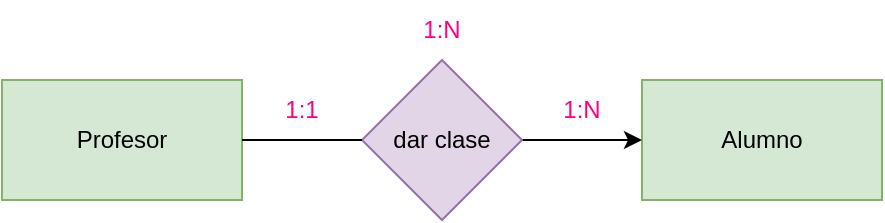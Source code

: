 <mxfile version="20.3.6" type="github">
  <diagram id="21FU1EyPPhtnB7x6T-I3" name="Page-1">
    <mxGraphModel dx="1381" dy="774" grid="1" gridSize="10" guides="1" tooltips="1" connect="1" arrows="1" fold="1" page="1" pageScale="1" pageWidth="850" pageHeight="1100" math="0" shadow="0">
      <root>
        <mxCell id="0" />
        <mxCell id="1" parent="0" />
        <mxCell id="ePKvqicKysWFTNuMnLlp-1" value="Profesor" style="rounded=0;whiteSpace=wrap;html=1;fillColor=#d5e8d4;strokeColor=#82b366;" vertex="1" parent="1">
          <mxGeometry x="80" y="130" width="120" height="60" as="geometry" />
        </mxCell>
        <mxCell id="ePKvqicKysWFTNuMnLlp-2" value="Alumno" style="rounded=0;whiteSpace=wrap;html=1;fillColor=#d5e8d4;strokeColor=#82b366;" vertex="1" parent="1">
          <mxGeometry x="400" y="130" width="120" height="60" as="geometry" />
        </mxCell>
        <mxCell id="ePKvqicKysWFTNuMnLlp-3" style="edgeStyle=orthogonalEdgeStyle;rounded=0;orthogonalLoop=1;jettySize=auto;html=1;exitX=1;exitY=0.5;exitDx=0;exitDy=0;strokeColor=#000000;fontColor=#FF0080;" edge="1" parent="1" source="ePKvqicKysWFTNuMnLlp-4" target="ePKvqicKysWFTNuMnLlp-2">
          <mxGeometry relative="1" as="geometry" />
        </mxCell>
        <mxCell id="ePKvqicKysWFTNuMnLlp-4" value="dar clase" style="rhombus;whiteSpace=wrap;html=1;fillColor=#e1d5e7;strokeColor=#9673a6;" vertex="1" parent="1">
          <mxGeometry x="260" y="120" width="80" height="80" as="geometry" />
        </mxCell>
        <mxCell id="ePKvqicKysWFTNuMnLlp-5" value="1:1" style="text;html=1;align=center;verticalAlign=middle;whiteSpace=wrap;rounded=0;fontColor=#FF0080;" vertex="1" parent="1">
          <mxGeometry x="200" y="130" width="60" height="30" as="geometry" />
        </mxCell>
        <mxCell id="ePKvqicKysWFTNuMnLlp-6" value="&lt;font color=&quot;#FF0080&quot;&gt;1:N&lt;/font&gt;" style="text;html=1;align=center;verticalAlign=middle;whiteSpace=wrap;rounded=0;" vertex="1" parent="1">
          <mxGeometry x="340" y="130" width="60" height="30" as="geometry" />
        </mxCell>
        <mxCell id="ePKvqicKysWFTNuMnLlp-7" style="edgeStyle=orthogonalEdgeStyle;rounded=0;orthogonalLoop=1;jettySize=auto;html=1;exitX=0.5;exitY=1;exitDx=0;exitDy=0;entryX=0.5;entryY=0;entryDx=0;entryDy=0;strokeColor=#000000;fontColor=#FF0080;" edge="1" parent="1" source="ePKvqicKysWFTNuMnLlp-8" target="ePKvqicKysWFTNuMnLlp-4">
          <mxGeometry relative="1" as="geometry" />
        </mxCell>
        <mxCell id="ePKvqicKysWFTNuMnLlp-8" value="&lt;div&gt;1:N&lt;/div&gt;" style="text;html=1;align=center;verticalAlign=middle;whiteSpace=wrap;rounded=0;fontColor=#FF0080;" vertex="1" parent="1">
          <mxGeometry x="270" y="90" width="60" height="30" as="geometry" />
        </mxCell>
        <mxCell id="ePKvqicKysWFTNuMnLlp-9" value="" style="endArrow=none;html=1;rounded=0;entryX=0;entryY=0.5;entryDx=0;entryDy=0;exitX=1;exitY=0.5;exitDx=0;exitDy=0;" edge="1" parent="1" source="ePKvqicKysWFTNuMnLlp-1" target="ePKvqicKysWFTNuMnLlp-4">
          <mxGeometry width="50" height="50" relative="1" as="geometry">
            <mxPoint x="270" y="100" as="sourcePoint" />
            <mxPoint x="250" y="110" as="targetPoint" />
          </mxGeometry>
        </mxCell>
      </root>
    </mxGraphModel>
  </diagram>
</mxfile>
